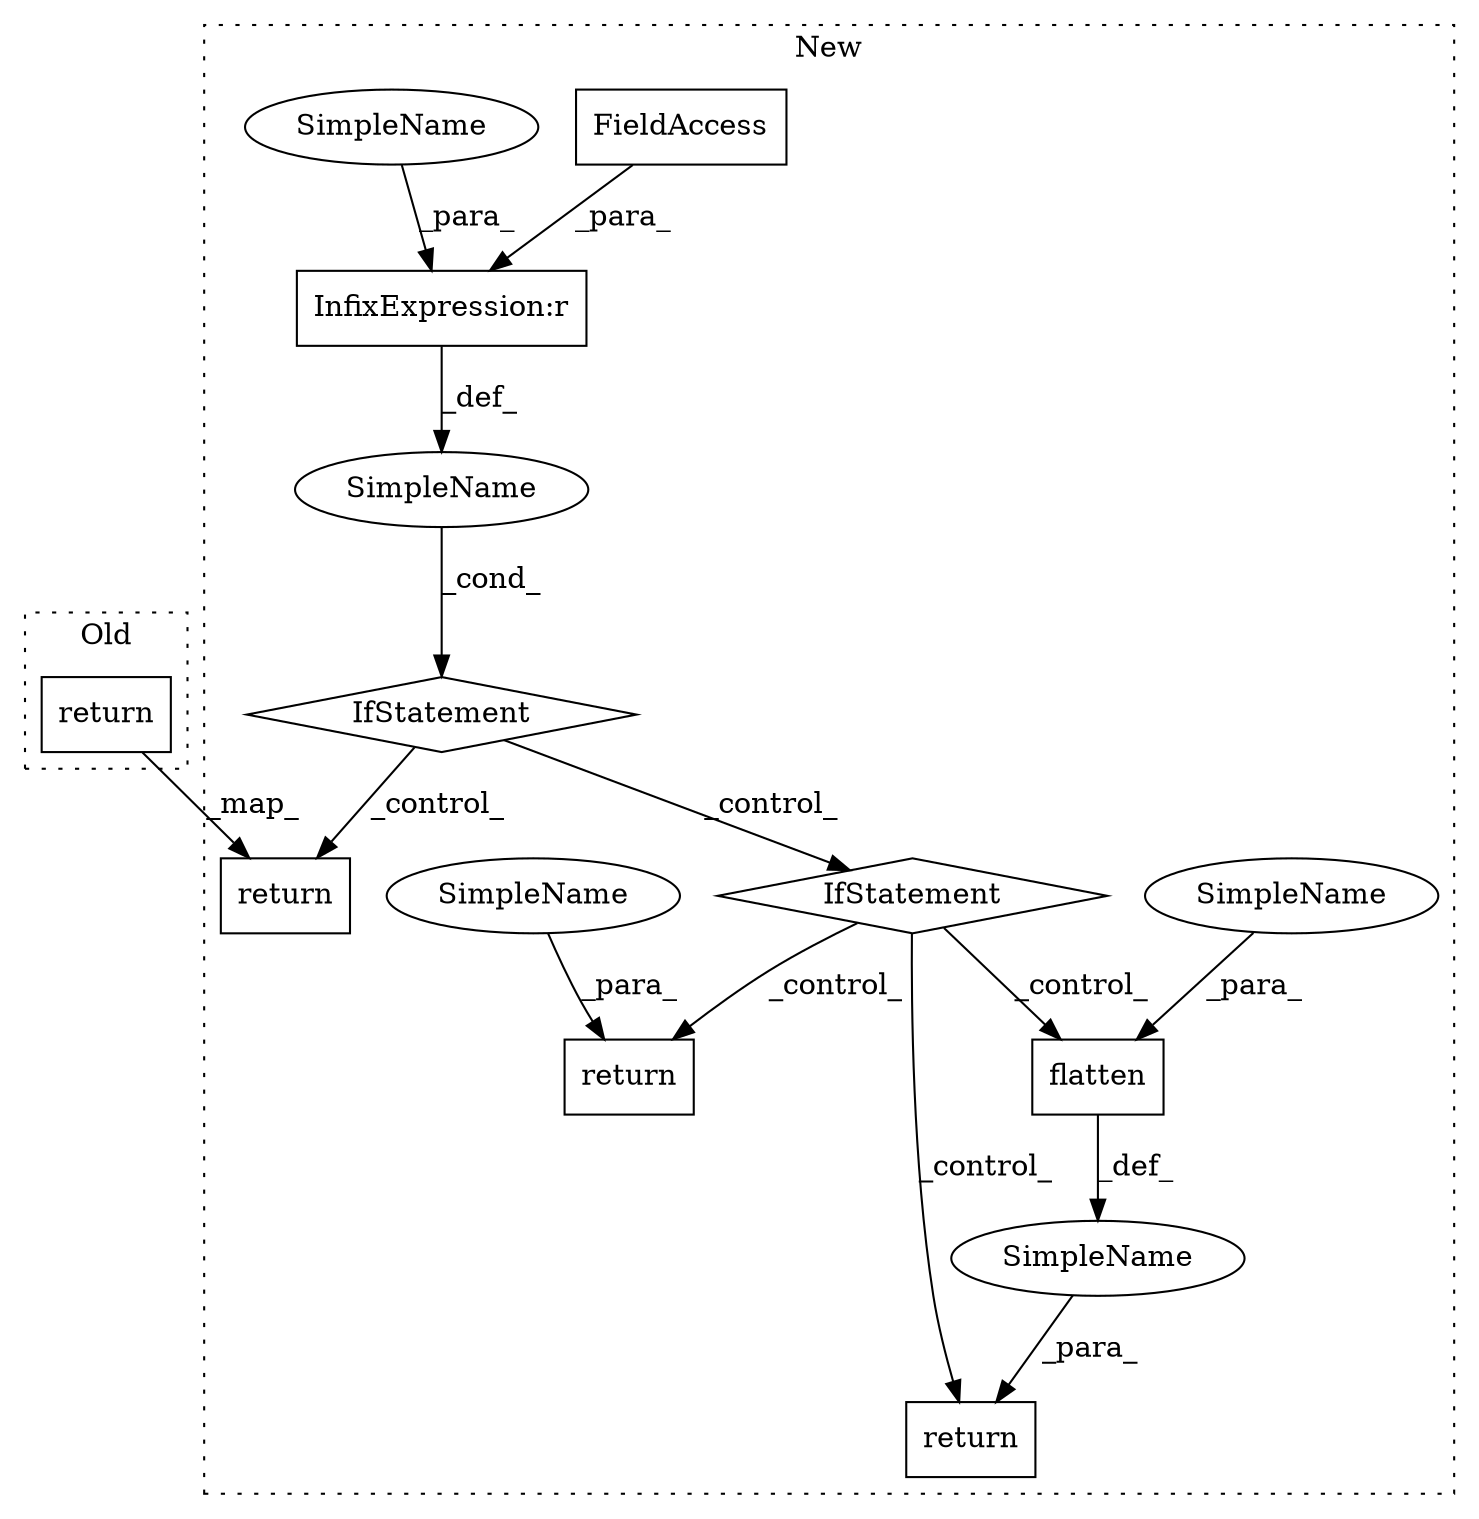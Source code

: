 digraph G {
subgraph cluster0 {
1 [label="return" a="41" s="3104" l="7" shape="box"];
label = "Old";
style="dotted";
}
subgraph cluster1 {
2 [label="return" a="41" s="4336" l="7" shape="box"];
3 [label="SimpleName" a="42" s="" l="" shape="ellipse"];
4 [label="IfStatement" a="25" s="4166,4182" l="4,2" shape="diamond"];
5 [label="return" a="41" s="4251" l="7" shape="box"];
6 [label="InfixExpression:r" a="27" s="4174" l="4" shape="box"];
7 [label="FieldAccess" a="22" s="4170" l="4" shape="box"];
8 [label="flatten" a="32" s="4294,4305" l="8,1" shape="box"];
9 [label="IfStatement" a="25" s="4227,4239" l="4,2" shape="diamond"];
10 [label="SimpleName" a="42" s="" l="" shape="ellipse"];
11 [label="return" a="41" s="4287" l="7" shape="box"];
12 [label="SimpleName" a="42" s="4178" l="4" shape="ellipse"];
13 [label="SimpleName" a="42" s="4258" l="3" shape="ellipse"];
14 [label="SimpleName" a="42" s="4302" l="3" shape="ellipse"];
label = "New";
style="dotted";
}
1 -> 2 [label="_map_"];
3 -> 4 [label="_cond_"];
4 -> 2 [label="_control_"];
4 -> 9 [label="_control_"];
6 -> 3 [label="_def_"];
7 -> 6 [label="_para_"];
8 -> 10 [label="_def_"];
9 -> 8 [label="_control_"];
9 -> 11 [label="_control_"];
9 -> 5 [label="_control_"];
10 -> 11 [label="_para_"];
12 -> 6 [label="_para_"];
13 -> 5 [label="_para_"];
14 -> 8 [label="_para_"];
}